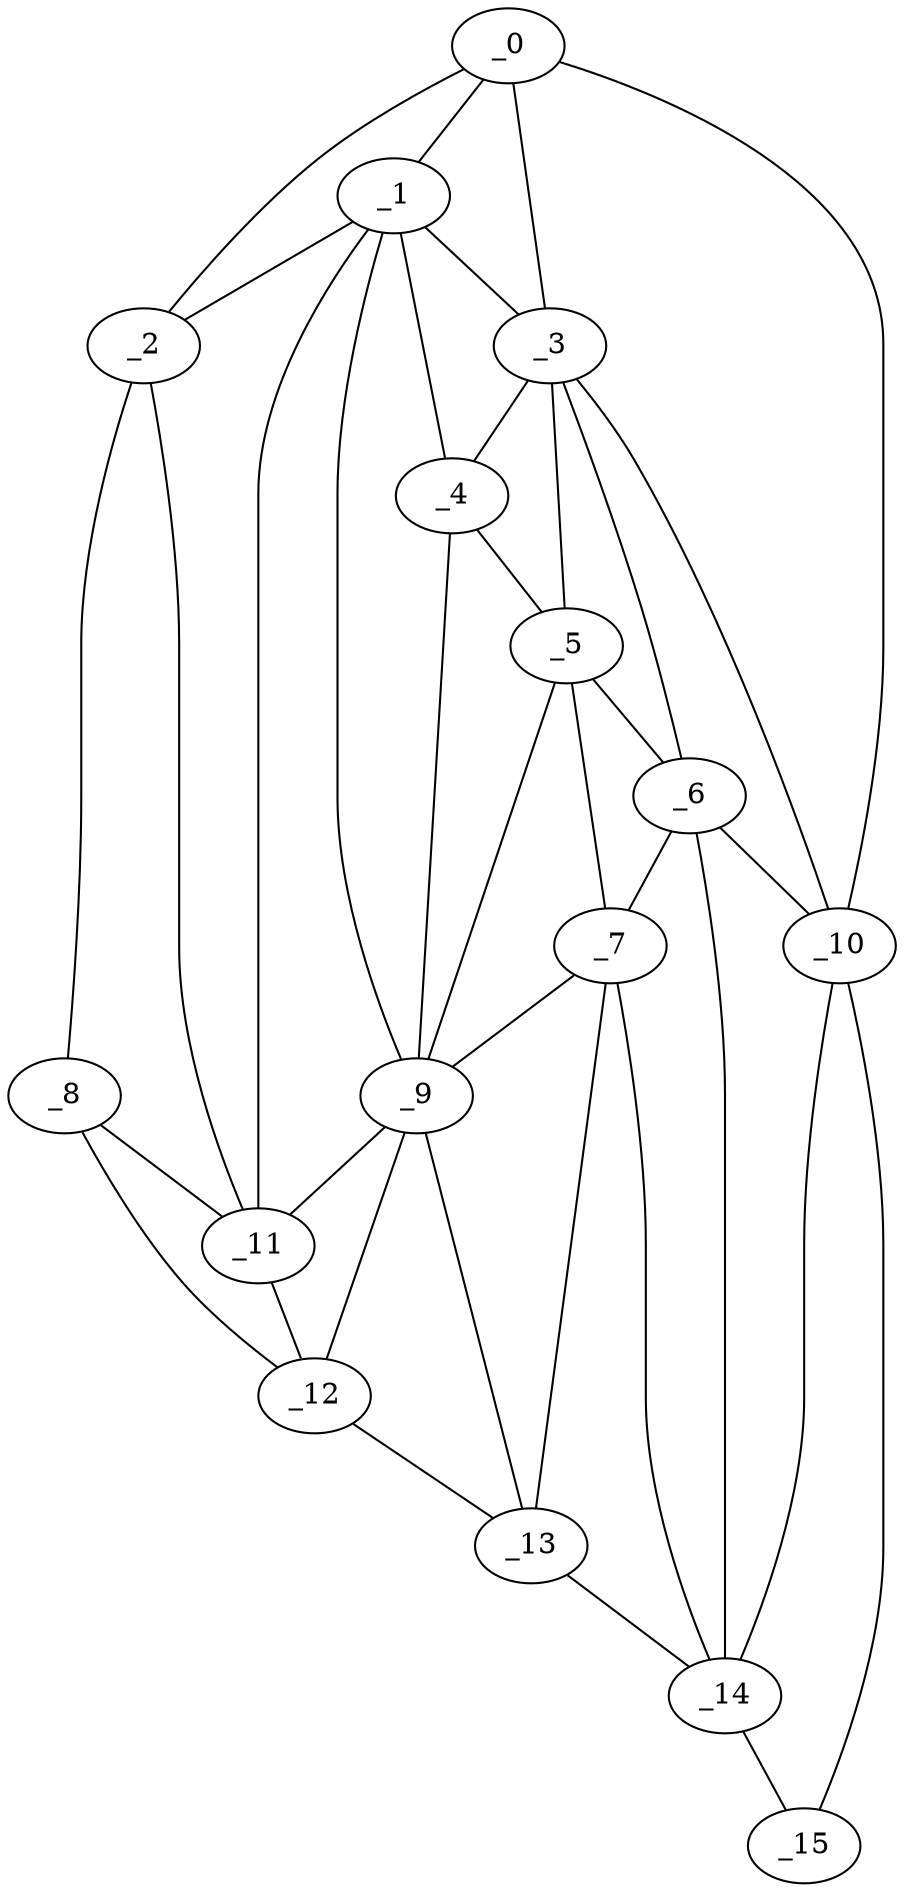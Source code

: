 graph "obj61__240.gxl" {
	_0	 [x=39,
		y=41];
	_1	 [x=45,
		y=33];
	_0 -- _1	 [valence=2];
	_2	 [x=48,
		y=8];
	_0 -- _2	 [valence=1];
	_3	 [x=55,
		y=64];
	_0 -- _3	 [valence=1];
	_10	 [x=78,
		y=122];
	_0 -- _10	 [valence=1];
	_1 -- _2	 [valence=2];
	_1 -- _3	 [valence=2];
	_4	 [x=65,
		y=62];
	_1 -- _4	 [valence=1];
	_9	 [x=78,
		y=52];
	_1 -- _9	 [valence=2];
	_11	 [x=82,
		y=31];
	_1 -- _11	 [valence=1];
	_8	 [x=77,
		y=6];
	_2 -- _8	 [valence=1];
	_2 -- _11	 [valence=2];
	_3 -- _4	 [valence=1];
	_5	 [x=65,
		y=73];
	_3 -- _5	 [valence=2];
	_6	 [x=73,
		y=101];
	_3 -- _6	 [valence=2];
	_3 -- _10	 [valence=2];
	_4 -- _5	 [valence=2];
	_4 -- _9	 [valence=2];
	_5 -- _6	 [valence=2];
	_7	 [x=74,
		y=87];
	_5 -- _7	 [valence=2];
	_5 -- _9	 [valence=1];
	_6 -- _7	 [valence=1];
	_6 -- _10	 [valence=2];
	_14	 [x=89,
		y=111];
	_6 -- _14	 [valence=2];
	_7 -- _9	 [valence=2];
	_13	 [x=89,
		y=45];
	_7 -- _13	 [valence=2];
	_7 -- _14	 [valence=2];
	_8 -- _11	 [valence=2];
	_12	 [x=89,
		y=39];
	_8 -- _12	 [valence=1];
	_9 -- _11	 [valence=1];
	_9 -- _12	 [valence=1];
	_9 -- _13	 [valence=2];
	_10 -- _14	 [valence=1];
	_15	 [x=89,
		y=118];
	_10 -- _15	 [valence=1];
	_11 -- _12	 [valence=1];
	_12 -- _13	 [valence=1];
	_13 -- _14	 [valence=1];
	_14 -- _15	 [valence=1];
}
